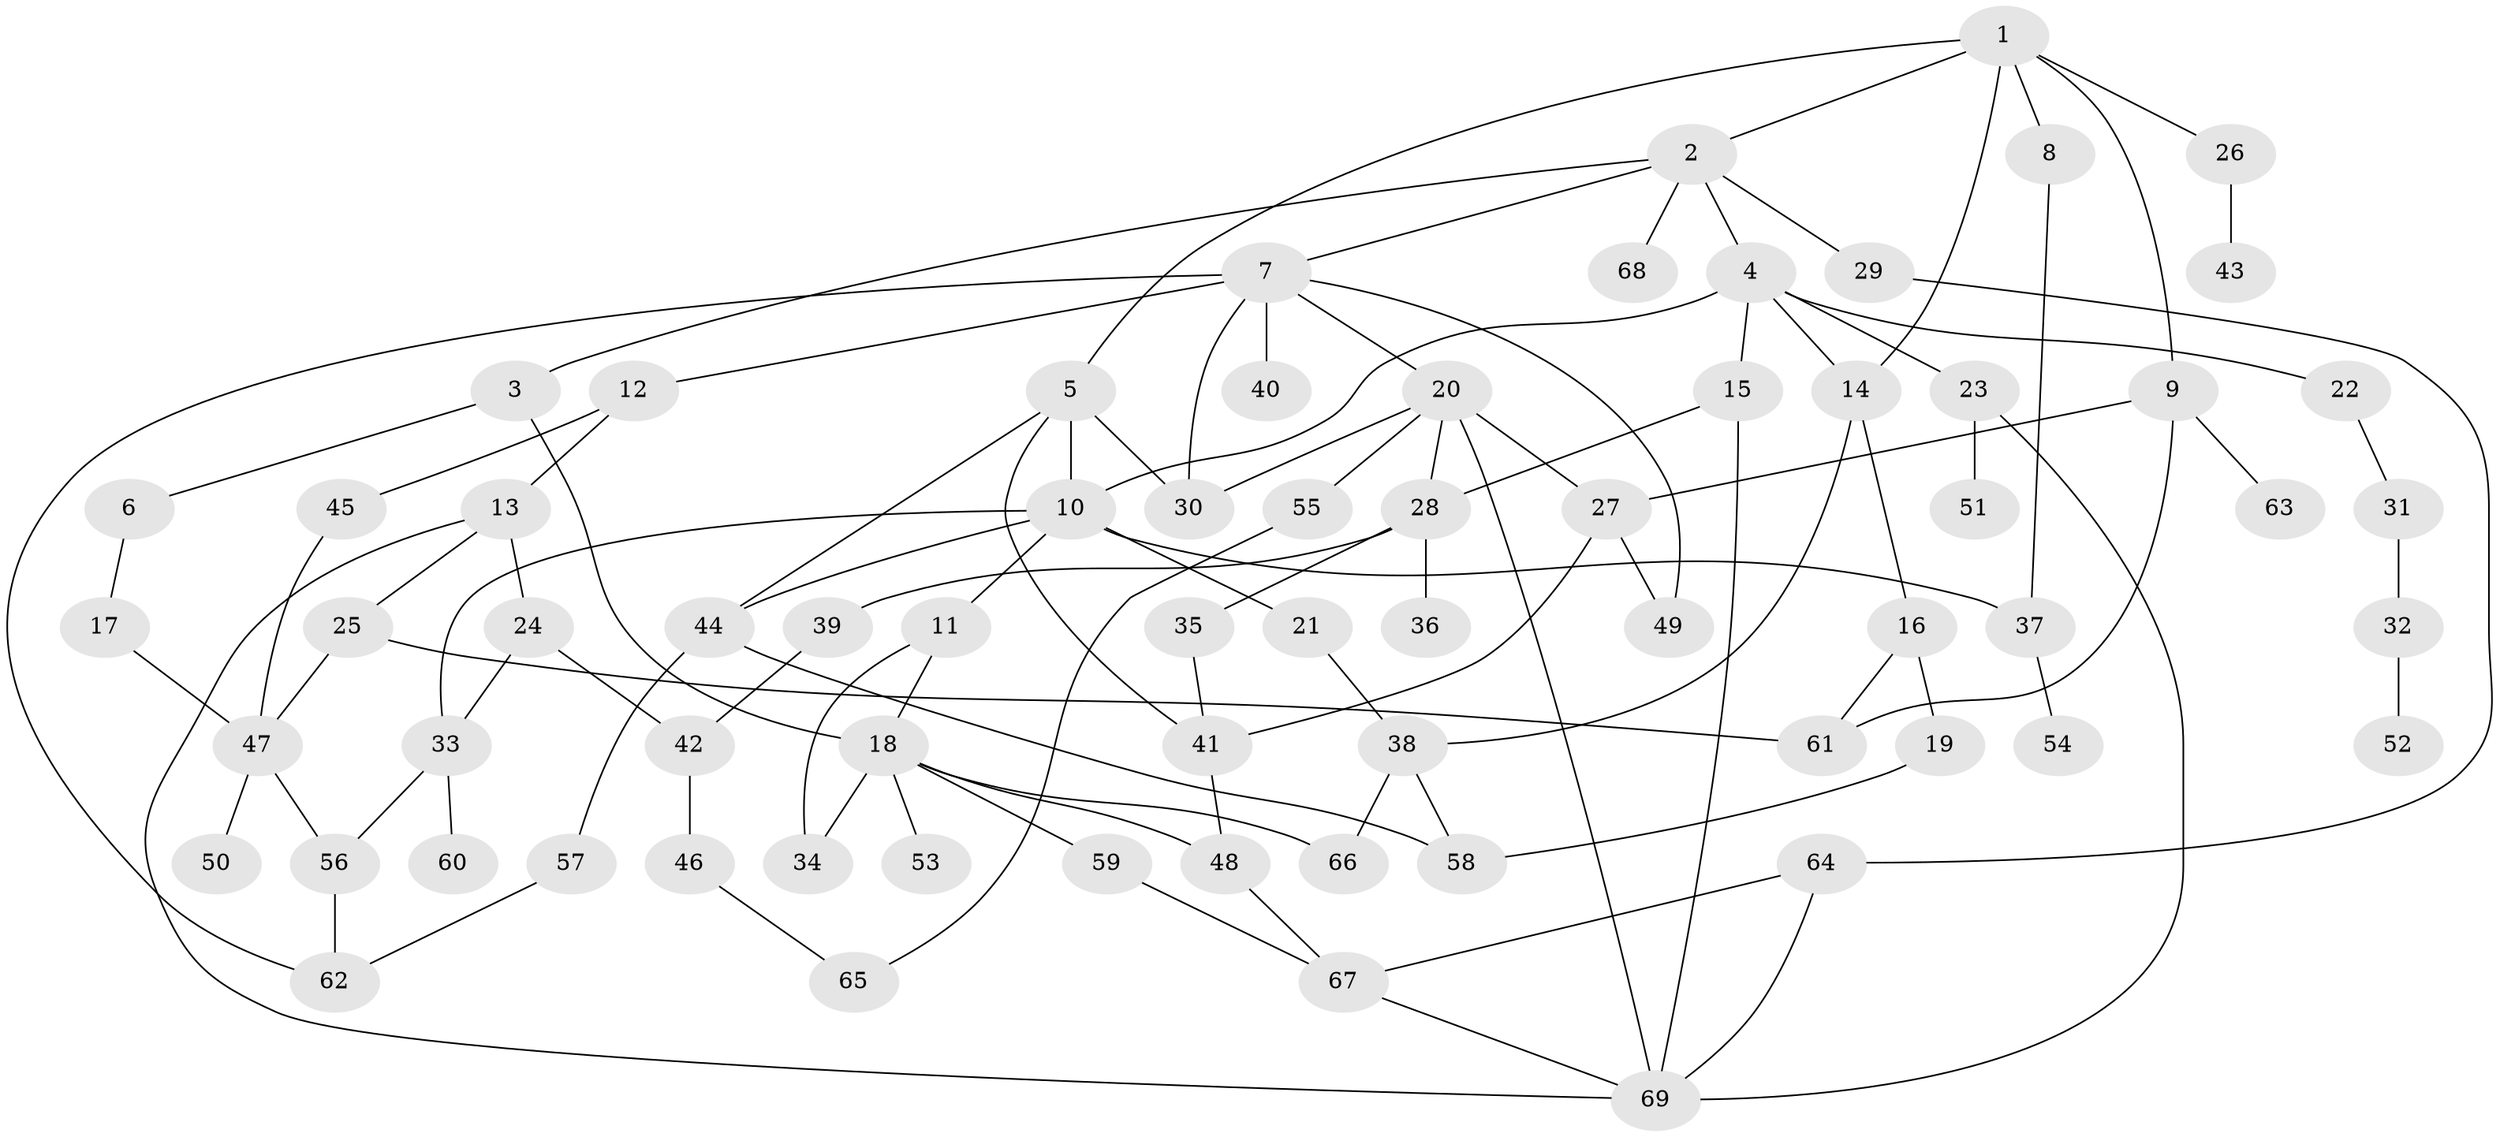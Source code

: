 // coarse degree distribution, {6: 0.1, 5: 0.23333333333333334, 3: 0.13333333333333333, 7: 0.06666666666666667, 9: 0.03333333333333333, 2: 0.16666666666666666, 4: 0.06666666666666667, 1: 0.2}
// Generated by graph-tools (version 1.1) at 2025/49/03/04/25 22:49:16]
// undirected, 69 vertices, 103 edges
graph export_dot {
  node [color=gray90,style=filled];
  1;
  2;
  3;
  4;
  5;
  6;
  7;
  8;
  9;
  10;
  11;
  12;
  13;
  14;
  15;
  16;
  17;
  18;
  19;
  20;
  21;
  22;
  23;
  24;
  25;
  26;
  27;
  28;
  29;
  30;
  31;
  32;
  33;
  34;
  35;
  36;
  37;
  38;
  39;
  40;
  41;
  42;
  43;
  44;
  45;
  46;
  47;
  48;
  49;
  50;
  51;
  52;
  53;
  54;
  55;
  56;
  57;
  58;
  59;
  60;
  61;
  62;
  63;
  64;
  65;
  66;
  67;
  68;
  69;
  1 -- 2;
  1 -- 5;
  1 -- 8;
  1 -- 9;
  1 -- 26;
  1 -- 14;
  2 -- 3;
  2 -- 4;
  2 -- 7;
  2 -- 29;
  2 -- 68;
  3 -- 6;
  3 -- 18;
  4 -- 14;
  4 -- 15;
  4 -- 22;
  4 -- 23;
  4 -- 10;
  5 -- 10;
  5 -- 44;
  5 -- 30;
  5 -- 41;
  6 -- 17;
  7 -- 12;
  7 -- 20;
  7 -- 30;
  7 -- 40;
  7 -- 49;
  7 -- 62;
  8 -- 37;
  9 -- 63;
  9 -- 61;
  9 -- 27;
  10 -- 11;
  10 -- 21;
  10 -- 33;
  10 -- 37;
  10 -- 44;
  11 -- 34;
  11 -- 18;
  12 -- 13;
  12 -- 45;
  13 -- 24;
  13 -- 25;
  13 -- 69;
  14 -- 16;
  14 -- 38;
  15 -- 28;
  15 -- 69;
  16 -- 19;
  16 -- 61;
  17 -- 47;
  18 -- 48;
  18 -- 53;
  18 -- 59;
  18 -- 66;
  18 -- 34;
  19 -- 58;
  20 -- 27;
  20 -- 28;
  20 -- 55;
  20 -- 69;
  20 -- 30;
  21 -- 38;
  22 -- 31;
  23 -- 51;
  23 -- 69;
  24 -- 33;
  24 -- 42;
  25 -- 61;
  25 -- 47;
  26 -- 43;
  27 -- 41;
  27 -- 49;
  28 -- 35;
  28 -- 36;
  28 -- 39;
  29 -- 64;
  31 -- 32;
  32 -- 52;
  33 -- 60;
  33 -- 56;
  35 -- 41;
  37 -- 54;
  38 -- 66;
  38 -- 58;
  39 -- 42;
  41 -- 48;
  42 -- 46;
  44 -- 57;
  44 -- 58;
  45 -- 47;
  46 -- 65;
  47 -- 50;
  47 -- 56;
  48 -- 67;
  55 -- 65;
  56 -- 62;
  57 -- 62;
  59 -- 67;
  64 -- 69;
  64 -- 67;
  67 -- 69;
}
